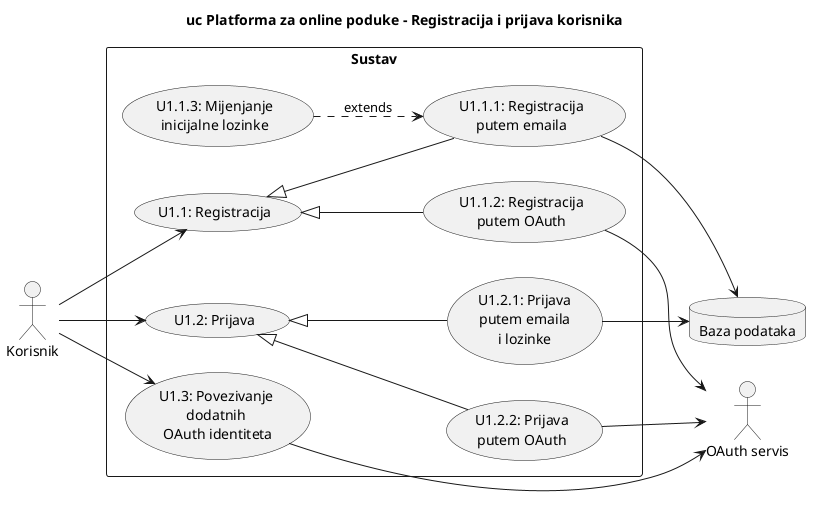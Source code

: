 @startuml dijagram21

title uc Platforma za online poduke - Registracija i prijava korisnika

left to right direction
together{
    :Korisnik: as korisnik
}

together{
    database "Baza podataka" as bp
    :OAuth servis: as oauth
}

rectangle Sustav{
    usecase "U1.1: Registracija" as u11
    korisnik --> u11

    usecase "U1.1.1: Registracija\nputem emaila" as u111
    usecase "U1.1.2: Registracija\nputem OAuth" as u112

    u11 <|-- u111
    u11 <|-- u112

    u111 --> bp
    u112 --> oauth

    usecase "U1.1.3: Mijenjanje\ninicijalne lozinke" as u113
    u113 ..> u111 : extends

    usecase "U1.2: Prijava" as u12
    usecase "U1.2.1: Prijava\nputem emaila\ni lozinke" as u121
    usecase "U1.2.2: Prijava\nputem OAuth" as u122

    korisnik --> u12
    u12 <|-- u121
    u12 <|-- u122

    u121 --> bp
    u122 --> oauth

    usecase "U1.3: Povezivanje\ndodatnih\n OAuth identiteta" as u13
    korisnik --> u13
    u13 --> oauth


}

@enduml